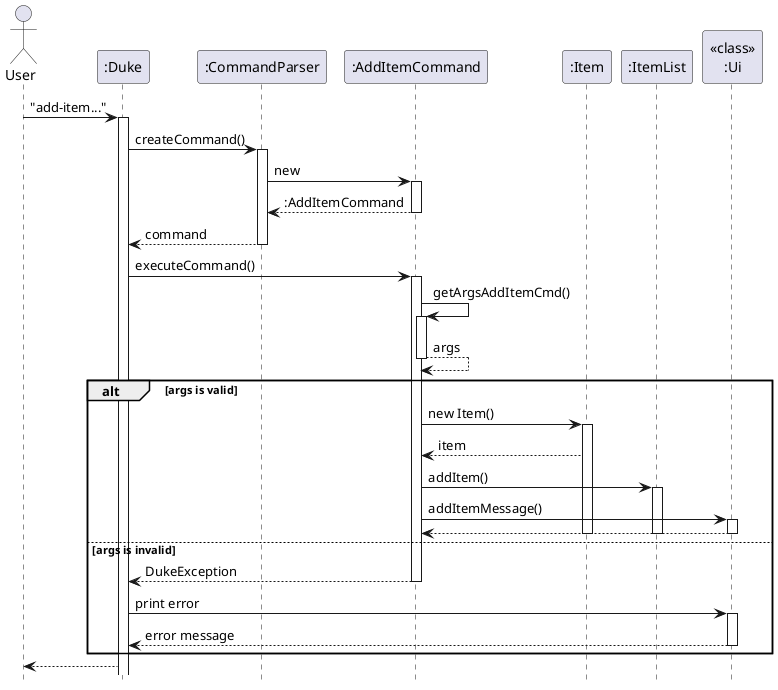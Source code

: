 @startuml
hide footbox
Actor User
"User" -> ":Duke": "add-item..."
activate ":Duke"
":Duke" -> ":CommandParser": createCommand()
activate ":CommandParser"
":CommandParser" -> ":AddItemCommand": new
activate ":AddItemCommand"
return :AddItemCommand
":CommandParser" --> ":Duke": command
deactivate
":Duke" -> ":AddItemCommand" : executeCommand()
activate ":AddItemCommand"
":AddItemCommand" -> ":AddItemCommand": getArgsAddItemCmd()
activate ":AddItemCommand"
return args
alt args is valid
    ":AddItemCommand" -> ":Item": new Item()
    activate ":Item"
    ":Item" --> ":AddItemCommand": item
    ":AddItemCommand" -> ":ItemList": addItem()
    activate ":ItemList"
    ":AddItemCommand" -> "<<class>>\n:Ui": addItemMessage()
    activate "<<class>>\n:Ui"
    return
    deactivate ":ItemList"
    deactivate "<<class>>\n:Ui"
    deactivate ":Item"
else args is invalid
    ":AddItemCommand" --> ":Duke" : DukeException
    deactivate ":AddItemCommand"
    ":Duke" -> "<<class>>\n:Ui" : print error
    activate "<<class>>\n:Ui"
    "<<class>>\n:Ui" --> ":Duke" : error message
    deactivate "<<class>>\n:Ui"
end
":Duke" --> "User"
@enduml